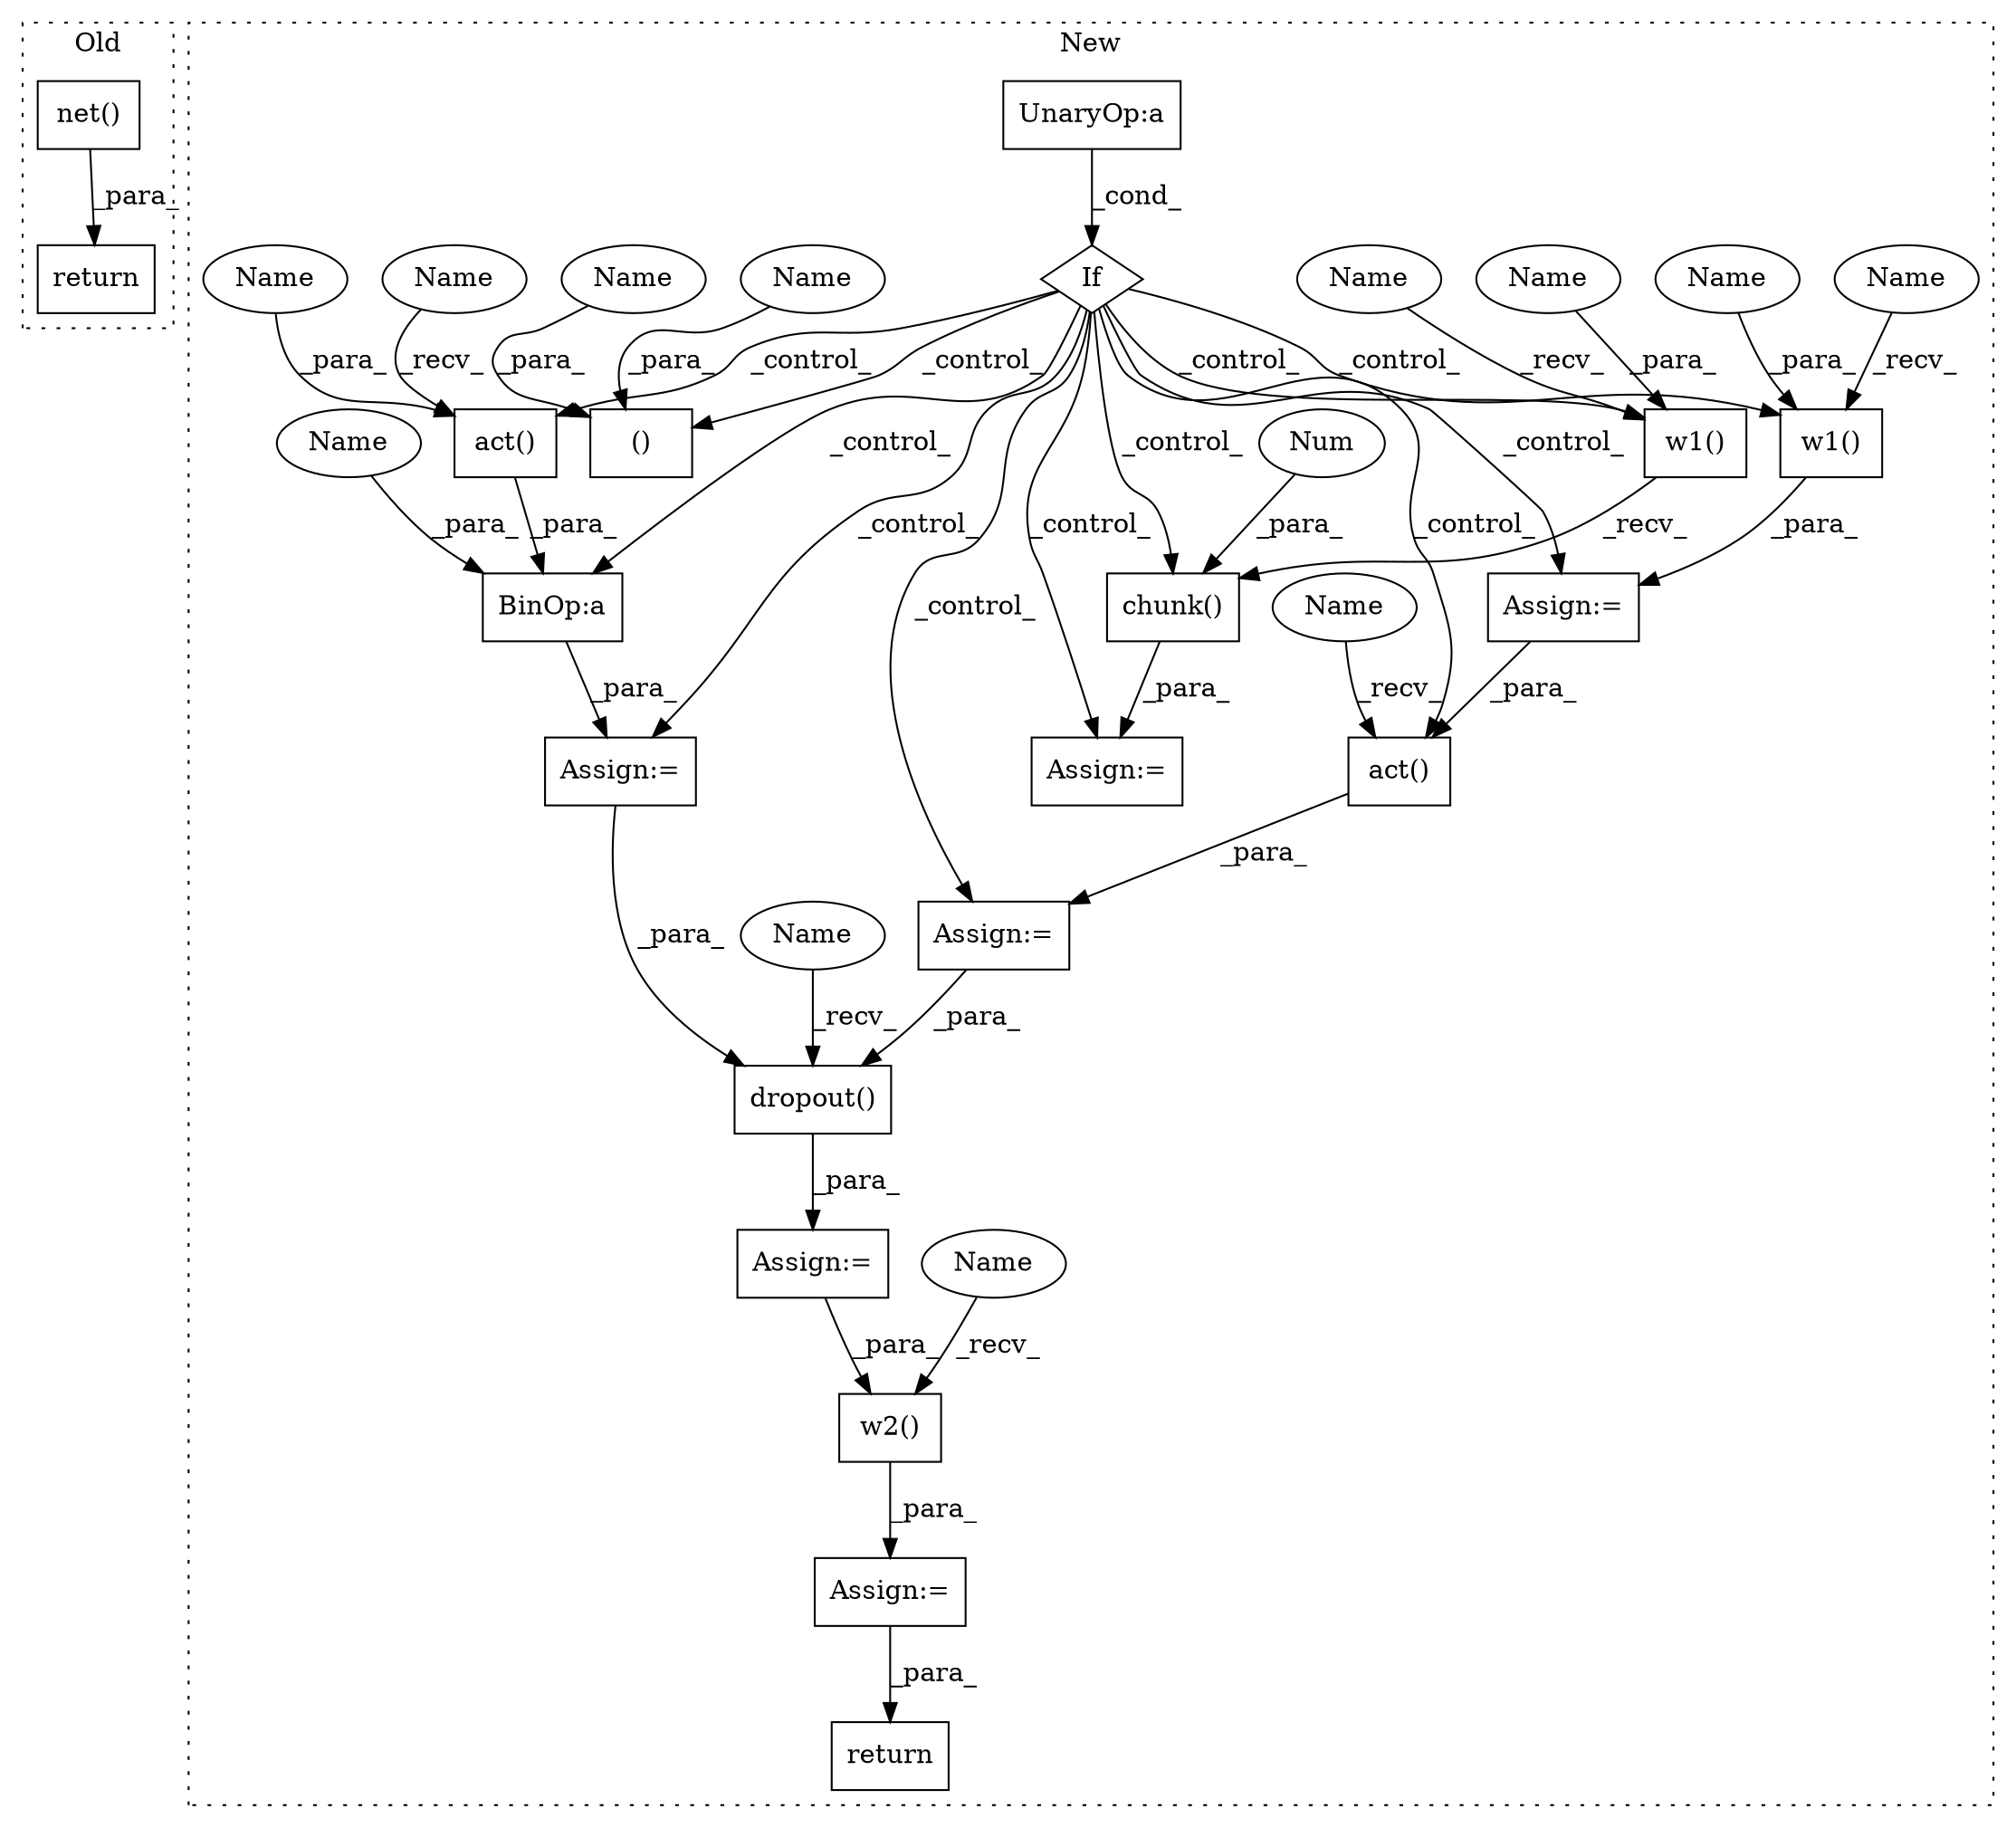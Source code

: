 digraph G {
subgraph cluster0 {
1 [label="return" a="93" s="2908" l="7" shape="box"];
16 [label="net()" a="75" s="2915,2925" l="9,1" shape="box"];
label = "Old";
style="dotted";
}
subgraph cluster1 {
2 [label="chunk()" a="75" s="3353,3371" l="17,9" shape="box"];
3 [label="Num" a="76" s="3370" l="1" shape="ellipse"];
4 [label="Assign:=" a="68" s="3347" l="6" shape="box"];
5 [label="If" a="96" s="3248" l="3" shape="diamond"];
6 [label="()" a="54" s="3347" l="3" shape="box"];
7 [label="Assign:=" a="68" s="3305" l="3" shape="box"];
8 [label="Assign:=" a="68" s="3394" l="3" shape="box"];
9 [label="Assign:=" a="68" s="3423" l="3" shape="box"];
10 [label="Assign:=" a="68" s="3278" l="3" shape="box"];
11 [label="return" a="93" s="3473" l="7" shape="box"];
12 [label="UnaryOp:a" a="61" s="3251" l="12" shape="box"];
13 [label="act()" a="75" s="3397,3407" l="9,1" shape="box"];
14 [label="BinOp:a" a="82" s="3408" l="3" shape="box"];
15 [label="dropout()" a="75" s="3426,3440" l="13,1" shape="box"];
17 [label="act()" a="75" s="3308,3318" l="9,1" shape="box"];
18 [label="w2()" a="75" s="3454,3463" l="8,1" shape="box"];
19 [label="w1()" a="75" s="3281,3290" l="8,1" shape="box"];
20 [label="Assign:=" a="68" s="3451" l="3" shape="box"];
21 [label="w1()" a="75" s="3353,3362" l="8,1" shape="box"];
22 [label="Name" a="87" s="3411" l="1" shape="ellipse"];
23 [label="Name" a="87" s="3349" l="1" shape="ellipse"];
24 [label="Name" a="87" s="3361" l="1" shape="ellipse"];
25 [label="Name" a="87" s="3406" l="1" shape="ellipse"];
26 [label="Name" a="87" s="3289" l="1" shape="ellipse"];
27 [label="Name" a="87" s="3346" l="1" shape="ellipse"];
28 [label="Name" a="87" s="3397" l="4" shape="ellipse"];
29 [label="Name" a="87" s="3426" l="4" shape="ellipse"];
30 [label="Name" a="87" s="3454" l="4" shape="ellipse"];
31 [label="Name" a="87" s="3353" l="4" shape="ellipse"];
32 [label="Name" a="87" s="3308" l="4" shape="ellipse"];
33 [label="Name" a="87" s="3281" l="4" shape="ellipse"];
label = "New";
style="dotted";
}
2 -> 4 [label="_para_"];
3 -> 2 [label="_para_"];
5 -> 6 [label="_control_"];
5 -> 14 [label="_control_"];
5 -> 2 [label="_control_"];
5 -> 4 [label="_control_"];
5 -> 8 [label="_control_"];
5 -> 21 [label="_control_"];
5 -> 10 [label="_control_"];
5 -> 19 [label="_control_"];
5 -> 7 [label="_control_"];
5 -> 17 [label="_control_"];
5 -> 13 [label="_control_"];
7 -> 15 [label="_para_"];
8 -> 15 [label="_para_"];
9 -> 18 [label="_para_"];
10 -> 17 [label="_para_"];
12 -> 5 [label="_cond_"];
13 -> 14 [label="_para_"];
14 -> 8 [label="_para_"];
15 -> 9 [label="_para_"];
16 -> 1 [label="_para_"];
17 -> 7 [label="_para_"];
18 -> 20 [label="_para_"];
19 -> 10 [label="_para_"];
20 -> 11 [label="_para_"];
21 -> 2 [label="_recv_"];
22 -> 14 [label="_para_"];
23 -> 6 [label="_para_"];
24 -> 21 [label="_para_"];
25 -> 13 [label="_para_"];
26 -> 19 [label="_para_"];
27 -> 6 [label="_para_"];
28 -> 13 [label="_recv_"];
29 -> 15 [label="_recv_"];
30 -> 18 [label="_recv_"];
31 -> 21 [label="_recv_"];
32 -> 17 [label="_recv_"];
33 -> 19 [label="_recv_"];
}